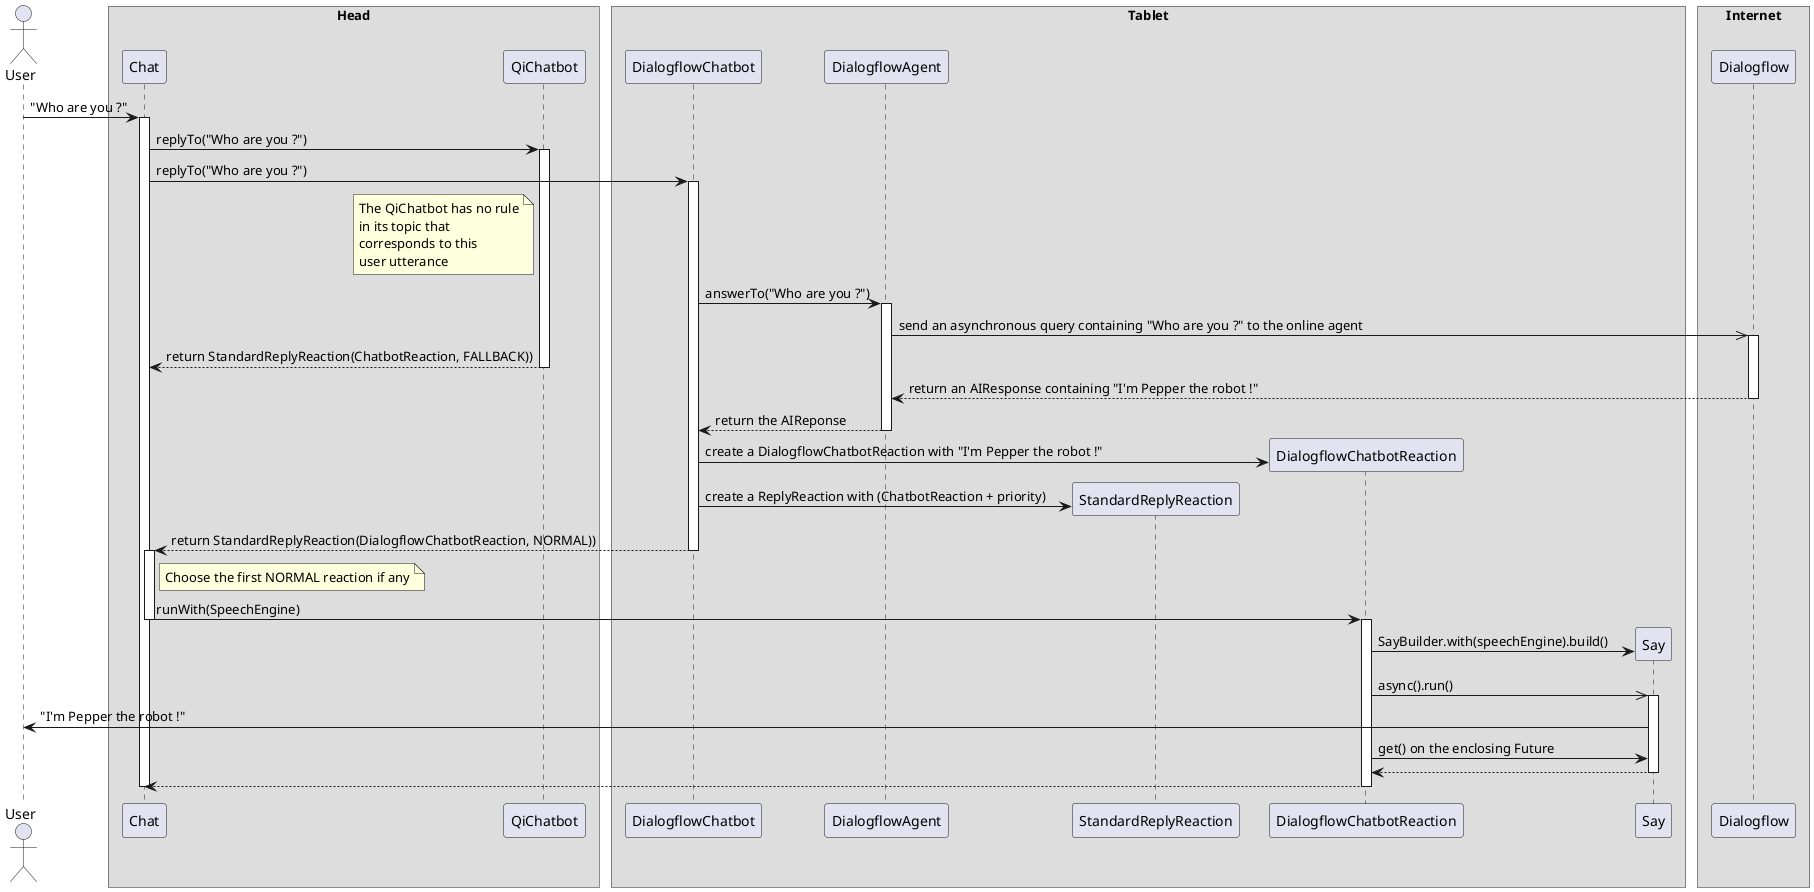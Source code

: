 @startuml

skinparam ParticipantPadding 10
skinparam BoxPadding 5

actor User

box "Head"
participant Chat
participant QiChatbot
endbox

box "Tablet"
participant DialogflowChatbot
participant DialogflowAgent
participant StandardReplyReaction
participant DialogflowChatbotReaction
participant Say
endbox

box "Internet"
participant Dialogflow
endbox

User -> Chat: "Who are you ?"

activate Chat
Chat -> QiChatbot:  replyTo("Who are you ?")
activate QiChatbot
Chat -> DialogflowChatbot: replyTo("Who are you ?")

note left of QiChatbot: The QiChatbot has no rule\nin its topic that \ncorresponds to this\nuser utterance

activate DialogflowChatbot
DialogflowChatbot -> DialogflowAgent : answerTo("Who are you ?")
activate DialogflowAgent
DialogflowAgent ->> Dialogflow : send an asynchronous query containing "Who are you ?" to the online agent
activate Dialogflow
Chat <-- QiChatbot: return StandardReplyReaction(ChatbotReaction, FALLBACK))

deactivate QiChatbot
DialogflowAgent <-- Dialogflow : return an AIResponse containing "I'm Pepper the robot !"
deactivate Dialogflow
DialogflowChatbot <-- DialogflowAgent : return the AIReponse
deactivate DialogflowAgent

create DialogflowChatbotReaction
DialogflowChatbot -> DialogflowChatbotReaction : create a DialogflowChatbotReaction with "I'm Pepper the robot !"
create StandardReplyReaction
DialogflowChatbot -> StandardReplyReaction : create a ReplyReaction with (ChatbotReaction + priority)

deactivate QiChatbot
Chat <-- DialogflowChatbot: return StandardReplyReaction(DialogflowChatbotReaction, NORMAL))
deactivate DialogflowChatbot

activate Chat
note right of Chat: Choose the first NORMAL reaction if any
Chat -> DialogflowChatbotReaction: runWith(SpeechEngine)
deactivate Chat

activate DialogflowChatbotReaction
create Say
DialogflowChatbotReaction -> Say: SayBuilder.with(speechEngine).build()
DialogflowChatbotReaction ->> Say: async().run()
activate Say
Say -> User : "I'm Pepper the robot !"

DialogflowChatbotReaction -> Say: get() on the enclosing Future
Say --> DialogflowChatbotReaction

deactivate Say
DialogflowChatbotReaction --> Chat
deactivate DialogflowChatbotReaction
deactivate Chat

@enduml